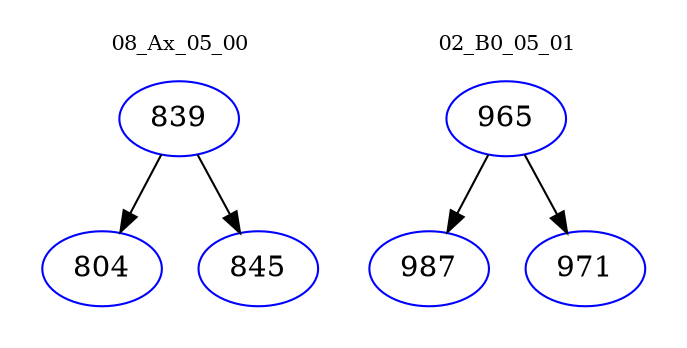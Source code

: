digraph{
subgraph cluster_0 {
color = white
label = "08_Ax_05_00";
fontsize=10;
T0_839 [label="839", color="blue"]
T0_839 -> T0_804 [color="black"]
T0_804 [label="804", color="blue"]
T0_839 -> T0_845 [color="black"]
T0_845 [label="845", color="blue"]
}
subgraph cluster_1 {
color = white
label = "02_B0_05_01";
fontsize=10;
T1_965 [label="965", color="blue"]
T1_965 -> T1_987 [color="black"]
T1_987 [label="987", color="blue"]
T1_965 -> T1_971 [color="black"]
T1_971 [label="971", color="blue"]
}
}

